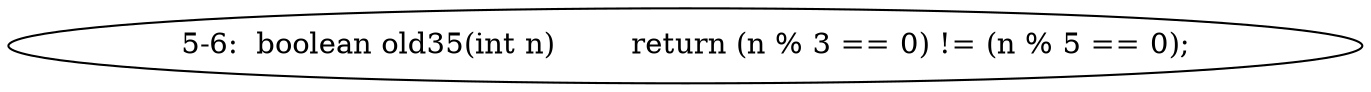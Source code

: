 digraph result_test { 
// graph-vertices
  a1  [label="5-6:  boolean old35(int n)	return (n % 3 == 0) != (n % 5 == 0);"]; 
// graph-edges
}